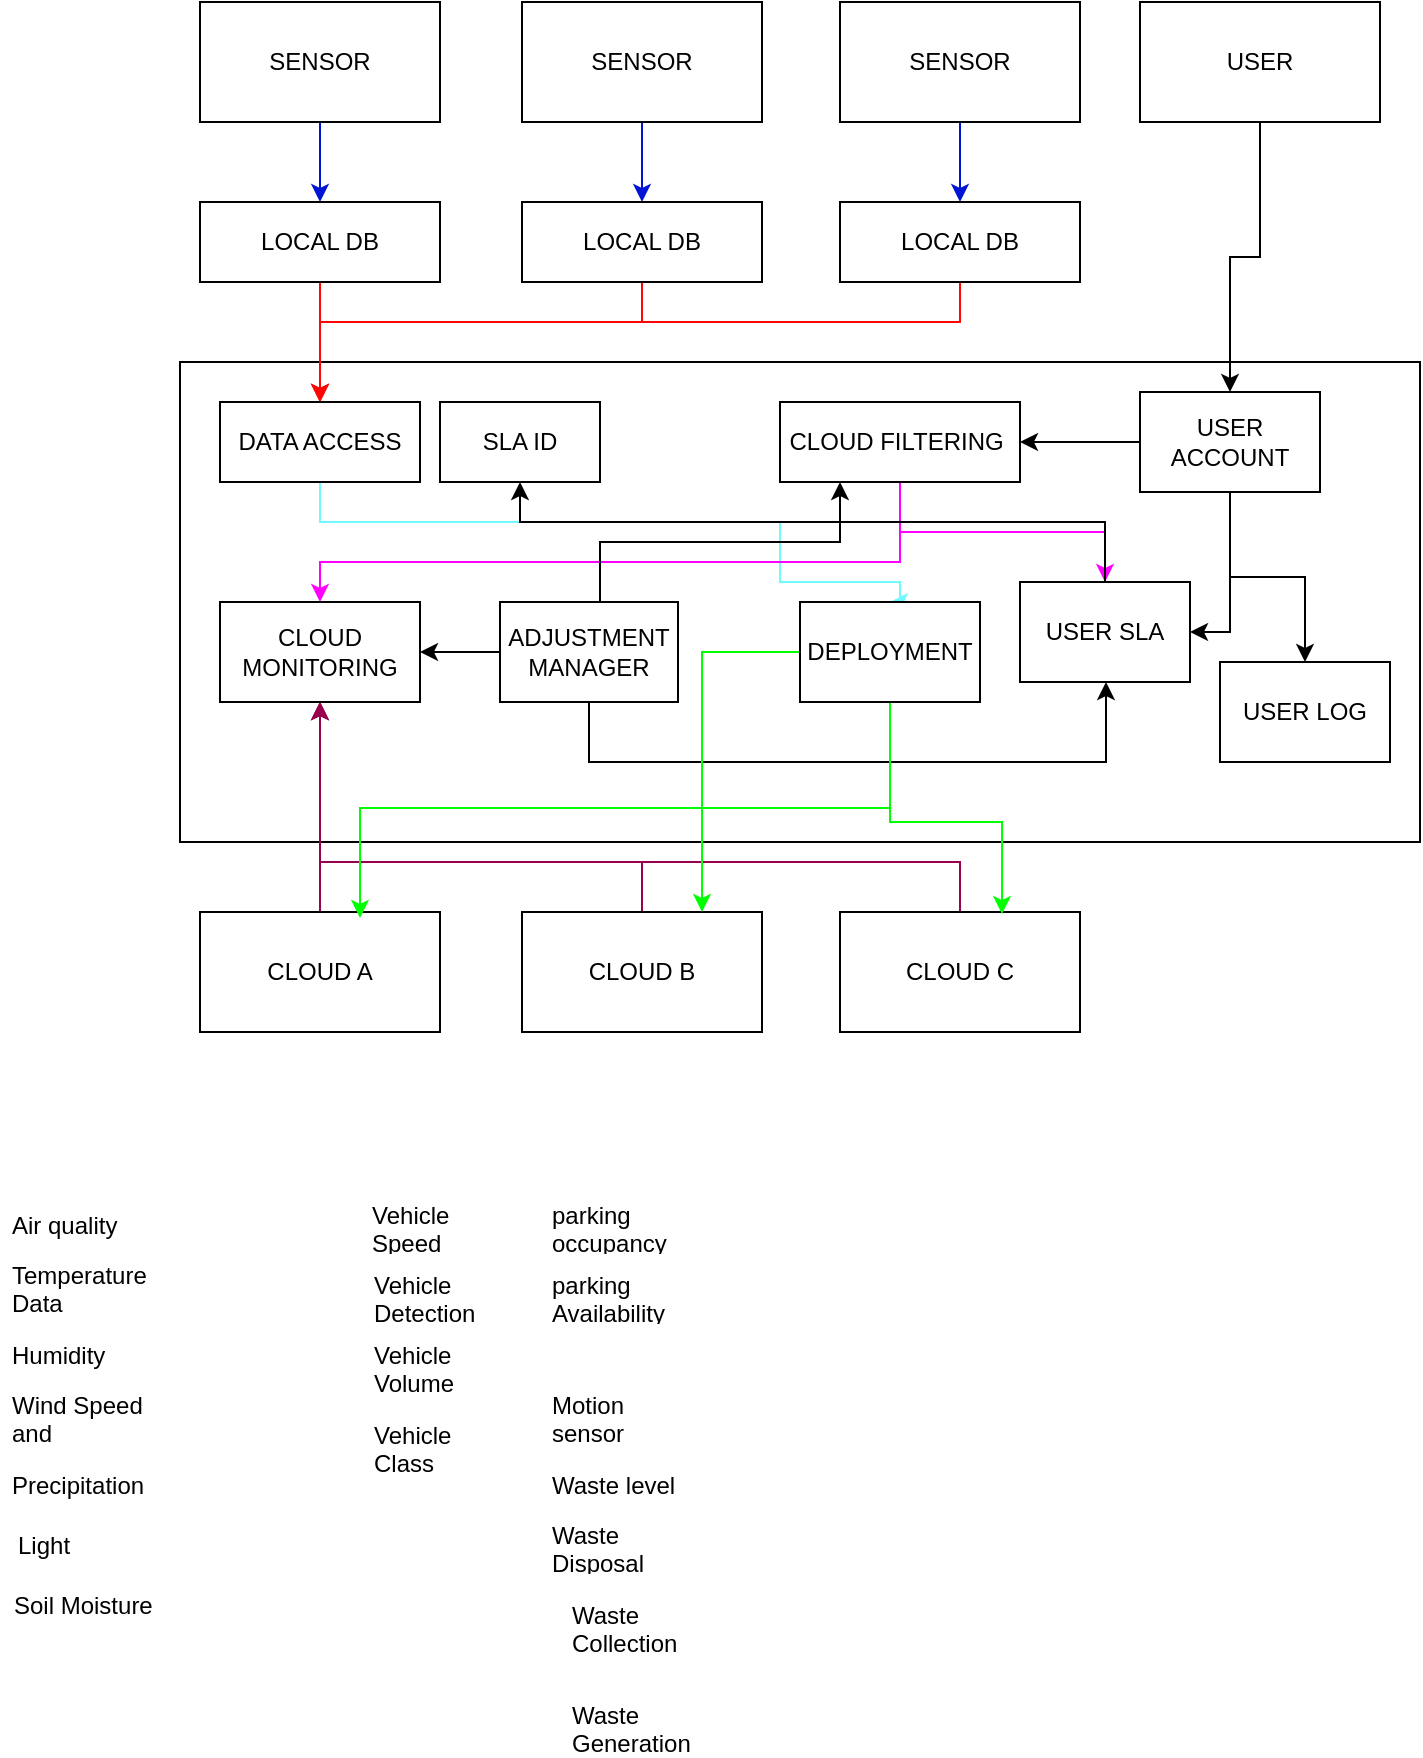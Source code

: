 <mxfile version="20.8.23" type="device"><diagram id="E1vRR33S_cjAngFZCx-z" name="Page-1"><mxGraphModel dx="880" dy="452" grid="1" gridSize="10" guides="1" tooltips="1" connect="1" arrows="1" fold="1" page="1" pageScale="1" pageWidth="850" pageHeight="1100" math="0" shadow="0"><root><mxCell id="0"/><mxCell id="1" parent="0"/><mxCell id="ThoC9IW70LDW3_yU1Qp8-25" value="" style="rounded=0;whiteSpace=wrap;html=1;" parent="1" vertex="1"><mxGeometry x="110" y="200" width="620" height="240" as="geometry"/></mxCell><mxCell id="ThoC9IW70LDW3_yU1Qp8-1" value="Air quality" style="text;strokeColor=none;fillColor=none;align=left;verticalAlign=middle;spacingLeft=4;spacingRight=4;overflow=hidden;points=[[0,0.5],[1,0.5]];portConstraint=eastwest;rotatable=0;whiteSpace=wrap;html=1;" parent="1" vertex="1"><mxGeometry x="20" y="617" width="80" height="30" as="geometry"/></mxCell><mxCell id="ThoC9IW70LDW3_yU1Qp8-2" value="Temperature Data" style="text;strokeColor=none;fillColor=none;align=left;verticalAlign=middle;spacingLeft=4;spacingRight=4;overflow=hidden;points=[[0,0.5],[1,0.5]];portConstraint=eastwest;rotatable=0;whiteSpace=wrap;html=1;" parent="1" vertex="1"><mxGeometry x="20" y="647" width="80" height="30" as="geometry"/></mxCell><mxCell id="ThoC9IW70LDW3_yU1Qp8-3" value="Humidity&amp;nbsp;" style="text;strokeColor=none;fillColor=none;align=left;verticalAlign=middle;spacingLeft=4;spacingRight=4;overflow=hidden;points=[[0,0.5],[1,0.5]];portConstraint=eastwest;rotatable=0;whiteSpace=wrap;html=1;" parent="1" vertex="1"><mxGeometry x="20" y="682" width="80" height="30" as="geometry"/></mxCell><mxCell id="ThoC9IW70LDW3_yU1Qp8-4" value="Wind Speed and Direction" style="text;strokeColor=none;fillColor=none;align=left;verticalAlign=middle;spacingLeft=4;spacingRight=4;overflow=hidden;points=[[0,0.5],[1,0.5]];portConstraint=eastwest;rotatable=0;whiteSpace=wrap;html=1;" parent="1" vertex="1"><mxGeometry x="20" y="712" width="80" height="30" as="geometry"/></mxCell><mxCell id="ThoC9IW70LDW3_yU1Qp8-5" value="Precipitation" style="text;strokeColor=none;fillColor=none;align=left;verticalAlign=middle;spacingLeft=4;spacingRight=4;overflow=hidden;points=[[0,0.5],[1,0.5]];portConstraint=eastwest;rotatable=0;whiteSpace=wrap;html=1;" parent="1" vertex="1"><mxGeometry x="20" y="747" width="80" height="30" as="geometry"/></mxCell><mxCell id="ThoC9IW70LDW3_yU1Qp8-6" value="Light" style="text;strokeColor=none;fillColor=none;align=left;verticalAlign=middle;spacingLeft=4;spacingRight=4;overflow=hidden;points=[[0,0.5],[1,0.5]];portConstraint=eastwest;rotatable=0;whiteSpace=wrap;html=1;" parent="1" vertex="1"><mxGeometry x="23" y="777" width="80" height="30" as="geometry"/></mxCell><mxCell id="ThoC9IW70LDW3_yU1Qp8-7" value="Soil Moisture" style="text;strokeColor=none;fillColor=none;align=left;verticalAlign=middle;spacingLeft=4;spacingRight=4;overflow=hidden;points=[[0,0.5],[1,0.5]];portConstraint=eastwest;rotatable=0;whiteSpace=wrap;html=1;" parent="1" vertex="1"><mxGeometry x="21" y="807" width="80" height="30" as="geometry"/></mxCell><mxCell id="ThoC9IW70LDW3_yU1Qp8-8" value="Vehicle Speed" style="text;strokeColor=none;fillColor=none;align=left;verticalAlign=middle;spacingLeft=4;spacingRight=4;overflow=hidden;points=[[0,0.5],[1,0.5]];portConstraint=eastwest;rotatable=0;whiteSpace=wrap;html=1;" parent="1" vertex="1"><mxGeometry x="200" y="617" width="80" height="30" as="geometry"/></mxCell><mxCell id="ThoC9IW70LDW3_yU1Qp8-9" value="Vehicle Detection" style="text;strokeColor=none;fillColor=none;align=left;verticalAlign=middle;spacingLeft=4;spacingRight=4;overflow=hidden;points=[[0,0.5],[1,0.5]];portConstraint=eastwest;rotatable=0;whiteSpace=wrap;html=1;" parent="1" vertex="1"><mxGeometry x="201" y="652" width="80" height="30" as="geometry"/></mxCell><mxCell id="ThoC9IW70LDW3_yU1Qp8-10" value="Vehicle Volume" style="text;strokeColor=none;fillColor=none;align=left;verticalAlign=middle;spacingLeft=4;spacingRight=4;overflow=hidden;points=[[0,0.5],[1,0.5]];portConstraint=eastwest;rotatable=0;whiteSpace=wrap;html=1;" parent="1" vertex="1"><mxGeometry x="201" y="687" width="80" height="30" as="geometry"/></mxCell><mxCell id="ThoC9IW70LDW3_yU1Qp8-11" value="Vehicle Class" style="text;strokeColor=none;fillColor=none;align=left;verticalAlign=middle;spacingLeft=4;spacingRight=4;overflow=hidden;points=[[0,0.5],[1,0.5]];portConstraint=eastwest;rotatable=0;whiteSpace=wrap;html=1;" parent="1" vertex="1"><mxGeometry x="201" y="727" width="80" height="30" as="geometry"/></mxCell><mxCell id="ThoC9IW70LDW3_yU1Qp8-12" value="parking occupancy" style="text;strokeColor=none;fillColor=none;align=left;verticalAlign=middle;spacingLeft=4;spacingRight=4;overflow=hidden;points=[[0,0.5],[1,0.5]];portConstraint=eastwest;rotatable=0;whiteSpace=wrap;html=1;" parent="1" vertex="1"><mxGeometry x="290" y="617" width="80" height="30" as="geometry"/></mxCell><mxCell id="ThoC9IW70LDW3_yU1Qp8-13" value="parking Availability" style="text;strokeColor=none;fillColor=none;align=left;verticalAlign=middle;spacingLeft=4;spacingRight=4;overflow=hidden;points=[[0,0.5],[1,0.5]];portConstraint=eastwest;rotatable=0;whiteSpace=wrap;html=1;" parent="1" vertex="1"><mxGeometry x="290" y="652" width="80" height="30" as="geometry"/></mxCell><mxCell id="ThoC9IW70LDW3_yU1Qp8-14" value="Motion sensor" style="text;strokeColor=none;fillColor=none;align=left;verticalAlign=middle;spacingLeft=4;spacingRight=4;overflow=hidden;points=[[0,0.5],[1,0.5]];portConstraint=eastwest;rotatable=0;whiteSpace=wrap;html=1;" parent="1" vertex="1"><mxGeometry x="290" y="712" width="80" height="30" as="geometry"/></mxCell><mxCell id="ThoC9IW70LDW3_yU1Qp8-15" value="Waste level" style="text;strokeColor=none;fillColor=none;align=left;verticalAlign=middle;spacingLeft=4;spacingRight=4;overflow=hidden;points=[[0,0.5],[1,0.5]];portConstraint=eastwest;rotatable=0;whiteSpace=wrap;html=1;" parent="1" vertex="1"><mxGeometry x="290" y="747" width="80" height="30" as="geometry"/></mxCell><mxCell id="ThoC9IW70LDW3_yU1Qp8-16" value="Waste Disposal" style="text;strokeColor=none;fillColor=none;align=left;verticalAlign=middle;spacingLeft=4;spacingRight=4;overflow=hidden;points=[[0,0.5],[1,0.5]];portConstraint=eastwest;rotatable=0;whiteSpace=wrap;html=1;" parent="1" vertex="1"><mxGeometry x="290" y="777" width="80" height="30" as="geometry"/></mxCell><mxCell id="ThoC9IW70LDW3_yU1Qp8-17" value="Waste Collection" style="text;strokeColor=none;fillColor=none;align=left;verticalAlign=middle;spacingLeft=4;spacingRight=4;overflow=hidden;points=[[0,0.5],[1,0.5]];portConstraint=eastwest;rotatable=0;whiteSpace=wrap;html=1;" parent="1" vertex="1"><mxGeometry x="300" y="817" width="80" height="30" as="geometry"/></mxCell><mxCell id="ThoC9IW70LDW3_yU1Qp8-18" value="Waste Generation" style="text;strokeColor=none;fillColor=none;align=left;verticalAlign=middle;spacingLeft=4;spacingRight=4;overflow=hidden;points=[[0,0.5],[1,0.5]];portConstraint=eastwest;rotatable=0;whiteSpace=wrap;html=1;" parent="1" vertex="1"><mxGeometry x="300" y="867" width="80" height="30" as="geometry"/></mxCell><mxCell id="ThoC9IW70LDW3_yU1Qp8-37" style="edgeStyle=orthogonalEdgeStyle;rounded=0;orthogonalLoop=1;jettySize=auto;html=1;entryX=0.5;entryY=0;entryDx=0;entryDy=0;strokeColor=#0015D4;" parent="1" source="ThoC9IW70LDW3_yU1Qp8-19" target="ThoC9IW70LDW3_yU1Qp8-26" edge="1"><mxGeometry relative="1" as="geometry"/></mxCell><mxCell id="ThoC9IW70LDW3_yU1Qp8-19" value="SENSOR" style="rounded=0;whiteSpace=wrap;html=1;" parent="1" vertex="1"><mxGeometry x="120" y="20" width="120" height="60" as="geometry"/></mxCell><mxCell id="ThoC9IW70LDW3_yU1Qp8-38" style="edgeStyle=orthogonalEdgeStyle;rounded=0;orthogonalLoop=1;jettySize=auto;html=1;entryX=0.5;entryY=0;entryDx=0;entryDy=0;strokeColor=#0015D4;" parent="1" source="ThoC9IW70LDW3_yU1Qp8-20" target="ThoC9IW70LDW3_yU1Qp8-27" edge="1"><mxGeometry relative="1" as="geometry"/></mxCell><mxCell id="ThoC9IW70LDW3_yU1Qp8-20" value="SENSOR" style="rounded=0;whiteSpace=wrap;html=1;" parent="1" vertex="1"><mxGeometry x="281" y="20" width="120" height="60" as="geometry"/></mxCell><mxCell id="ThoC9IW70LDW3_yU1Qp8-39" style="edgeStyle=orthogonalEdgeStyle;rounded=0;orthogonalLoop=1;jettySize=auto;html=1;strokeColor=#0015D4;" parent="1" source="ThoC9IW70LDW3_yU1Qp8-21" target="ThoC9IW70LDW3_yU1Qp8-28" edge="1"><mxGeometry relative="1" as="geometry"/></mxCell><mxCell id="ThoC9IW70LDW3_yU1Qp8-21" value="SENSOR" style="rounded=0;whiteSpace=wrap;html=1;" parent="1" vertex="1"><mxGeometry x="440" y="20" width="120" height="60" as="geometry"/></mxCell><mxCell id="ThoC9IW70LDW3_yU1Qp8-41" style="edgeStyle=orthogonalEdgeStyle;rounded=0;orthogonalLoop=1;jettySize=auto;html=1;entryX=0.5;entryY=1;entryDx=0;entryDy=0;strokeColor=#99004D;" parent="1" source="ThoC9IW70LDW3_yU1Qp8-22" target="ThoC9IW70LDW3_yU1Qp8-40" edge="1"><mxGeometry relative="1" as="geometry"/></mxCell><mxCell id="ThoC9IW70LDW3_yU1Qp8-22" value="CLOUD A" style="rounded=0;whiteSpace=wrap;html=1;" parent="1" vertex="1"><mxGeometry x="120" y="475" width="120" height="60" as="geometry"/></mxCell><mxCell id="ThoC9IW70LDW3_yU1Qp8-42" style="edgeStyle=orthogonalEdgeStyle;rounded=0;orthogonalLoop=1;jettySize=auto;html=1;strokeColor=#99004D;" parent="1" source="ThoC9IW70LDW3_yU1Qp8-23" target="ThoC9IW70LDW3_yU1Qp8-40" edge="1"><mxGeometry relative="1" as="geometry"><Array as="points"><mxPoint x="341" y="450"/><mxPoint x="180" y="450"/></Array></mxGeometry></mxCell><mxCell id="ThoC9IW70LDW3_yU1Qp8-23" value="CLOUD B" style="rounded=0;whiteSpace=wrap;html=1;" parent="1" vertex="1"><mxGeometry x="281" y="475" width="120" height="60" as="geometry"/></mxCell><mxCell id="ThoC9IW70LDW3_yU1Qp8-43" style="edgeStyle=orthogonalEdgeStyle;rounded=0;orthogonalLoop=1;jettySize=auto;html=1;strokeColor=#99004D;" parent="1" source="ThoC9IW70LDW3_yU1Qp8-24" target="ThoC9IW70LDW3_yU1Qp8-40" edge="1"><mxGeometry relative="1" as="geometry"><Array as="points"><mxPoint x="500" y="450"/><mxPoint x="180" y="450"/></Array></mxGeometry></mxCell><mxCell id="ThoC9IW70LDW3_yU1Qp8-24" value="CLOUD C" style="rounded=0;whiteSpace=wrap;html=1;" parent="1" vertex="1"><mxGeometry x="440" y="475" width="120" height="60" as="geometry"/></mxCell><mxCell id="ThoC9IW70LDW3_yU1Qp8-34" style="edgeStyle=orthogonalEdgeStyle;rounded=0;orthogonalLoop=1;jettySize=auto;html=1;entryX=0.5;entryY=0;entryDx=0;entryDy=0;strokeColor=#FF0505;" parent="1" source="ThoC9IW70LDW3_yU1Qp8-26" target="ThoC9IW70LDW3_yU1Qp8-29" edge="1"><mxGeometry relative="1" as="geometry"/></mxCell><mxCell id="ThoC9IW70LDW3_yU1Qp8-26" value="LOCAL DB" style="rounded=0;whiteSpace=wrap;html=1;" parent="1" vertex="1"><mxGeometry x="120" y="120" width="120" height="40" as="geometry"/></mxCell><mxCell id="ThoC9IW70LDW3_yU1Qp8-35" style="edgeStyle=orthogonalEdgeStyle;rounded=0;orthogonalLoop=1;jettySize=auto;html=1;strokeColor=#FF0505;" parent="1" source="ThoC9IW70LDW3_yU1Qp8-27" edge="1"><mxGeometry relative="1" as="geometry"><mxPoint x="180" y="220" as="targetPoint"/><Array as="points"><mxPoint x="341" y="180"/><mxPoint x="180" y="180"/></Array></mxGeometry></mxCell><mxCell id="ThoC9IW70LDW3_yU1Qp8-27" value="LOCAL DB" style="rounded=0;whiteSpace=wrap;html=1;" parent="1" vertex="1"><mxGeometry x="281" y="120" width="120" height="40" as="geometry"/></mxCell><mxCell id="ThoC9IW70LDW3_yU1Qp8-36" style="edgeStyle=orthogonalEdgeStyle;rounded=0;orthogonalLoop=1;jettySize=auto;html=1;strokeColor=#FF0505;" parent="1" source="ThoC9IW70LDW3_yU1Qp8-28" target="ThoC9IW70LDW3_yU1Qp8-29" edge="1"><mxGeometry relative="1" as="geometry"><Array as="points"><mxPoint x="500" y="180"/><mxPoint x="180" y="180"/></Array></mxGeometry></mxCell><mxCell id="ThoC9IW70LDW3_yU1Qp8-28" value="LOCAL DB" style="rounded=0;whiteSpace=wrap;html=1;" parent="1" vertex="1"><mxGeometry x="440" y="120" width="120" height="40" as="geometry"/></mxCell><mxCell id="ThoC9IW70LDW3_yU1Qp8-52" style="edgeStyle=orthogonalEdgeStyle;rounded=0;orthogonalLoop=1;jettySize=auto;html=1;entryX=0.5;entryY=0;entryDx=0;entryDy=0;strokeColor=#6EFAFF;" parent="1" source="ThoC9IW70LDW3_yU1Qp8-29" target="ThoC9IW70LDW3_yU1Qp8-51" edge="1"><mxGeometry relative="1" as="geometry"><Array as="points"><mxPoint x="180" y="280"/><mxPoint x="410" y="280"/><mxPoint x="410" y="310"/><mxPoint x="470" y="310"/><mxPoint x="470" y="320"/></Array></mxGeometry></mxCell><mxCell id="ThoC9IW70LDW3_yU1Qp8-29" value="DATA ACCESS" style="rounded=0;whiteSpace=wrap;html=1;" parent="1" vertex="1"><mxGeometry x="130" y="220" width="100" height="40" as="geometry"/></mxCell><mxCell id="ThoC9IW70LDW3_yU1Qp8-30" value="SLA ID" style="rounded=0;whiteSpace=wrap;html=1;" parent="1" vertex="1"><mxGeometry x="240" y="220" width="80" height="40" as="geometry"/></mxCell><mxCell id="ThoC9IW70LDW3_yU1Qp8-44" style="edgeStyle=orthogonalEdgeStyle;rounded=0;orthogonalLoop=1;jettySize=auto;html=1;strokeColor=#FF00FF;" parent="1" source="ThoC9IW70LDW3_yU1Qp8-31" target="ThoC9IW70LDW3_yU1Qp8-40" edge="1"><mxGeometry relative="1" as="geometry"><Array as="points"><mxPoint x="470" y="300"/><mxPoint x="180" y="300"/></Array></mxGeometry></mxCell><mxCell id="ThoC9IW70LDW3_yU1Qp8-46" style="edgeStyle=orthogonalEdgeStyle;rounded=0;orthogonalLoop=1;jettySize=auto;html=1;strokeColor=#FF00FF;" parent="1" source="ThoC9IW70LDW3_yU1Qp8-31" target="ThoC9IW70LDW3_yU1Qp8-45" edge="1"><mxGeometry relative="1" as="geometry"/></mxCell><mxCell id="ThoC9IW70LDW3_yU1Qp8-31" value="CLOUD FILTERING&amp;nbsp;" style="rounded=0;whiteSpace=wrap;html=1;" parent="1" vertex="1"><mxGeometry x="410" y="220" width="120" height="40" as="geometry"/></mxCell><mxCell id="ThoC9IW70LDW3_yU1Qp8-40" value="CLOUD MONITORING" style="rounded=0;whiteSpace=wrap;html=1;" parent="1" vertex="1"><mxGeometry x="130" y="320" width="100" height="50" as="geometry"/></mxCell><mxCell id="g56Iq-iNXROQGn5ehY4j-5" style="edgeStyle=orthogonalEdgeStyle;rounded=0;orthogonalLoop=1;jettySize=auto;html=1;" edge="1" parent="1" source="ThoC9IW70LDW3_yU1Qp8-45"><mxGeometry relative="1" as="geometry"><mxPoint x="280" y="260" as="targetPoint"/><Array as="points"><mxPoint x="573" y="280"/><mxPoint x="280" y="280"/><mxPoint x="280" y="260"/></Array></mxGeometry></mxCell><mxCell id="ThoC9IW70LDW3_yU1Qp8-45" value="USER SLA" style="rounded=0;whiteSpace=wrap;html=1;" parent="1" vertex="1"><mxGeometry x="530" y="310" width="85" height="50" as="geometry"/></mxCell><mxCell id="ThoC9IW70LDW3_yU1Qp8-48" style="edgeStyle=orthogonalEdgeStyle;rounded=0;orthogonalLoop=1;jettySize=auto;html=1;entryX=1;entryY=0.5;entryDx=0;entryDy=0;" parent="1" source="ThoC9IW70LDW3_yU1Qp8-47" target="ThoC9IW70LDW3_yU1Qp8-40" edge="1"><mxGeometry relative="1" as="geometry"/></mxCell><mxCell id="ThoC9IW70LDW3_yU1Qp8-49" style="edgeStyle=orthogonalEdgeStyle;rounded=0;orthogonalLoop=1;jettySize=auto;html=1;" parent="1" source="ThoC9IW70LDW3_yU1Qp8-47" edge="1"><mxGeometry relative="1" as="geometry"><mxPoint x="440" y="260" as="targetPoint"/><Array as="points"><mxPoint x="320" y="290"/><mxPoint x="440" y="290"/></Array></mxGeometry></mxCell><mxCell id="ThoC9IW70LDW3_yU1Qp8-56" style="edgeStyle=orthogonalEdgeStyle;rounded=0;orthogonalLoop=1;jettySize=auto;html=1;" parent="1" source="ThoC9IW70LDW3_yU1Qp8-47" target="ThoC9IW70LDW3_yU1Qp8-45" edge="1"><mxGeometry relative="1" as="geometry"><Array as="points"><mxPoint x="315" y="400"/><mxPoint x="573" y="400"/></Array></mxGeometry></mxCell><mxCell id="ThoC9IW70LDW3_yU1Qp8-47" value="ADJUSTMENT MANAGER" style="rounded=0;whiteSpace=wrap;html=1;" parent="1" vertex="1"><mxGeometry x="270" y="320" width="89" height="50" as="geometry"/></mxCell><mxCell id="ThoC9IW70LDW3_yU1Qp8-53" style="edgeStyle=orthogonalEdgeStyle;rounded=0;orthogonalLoop=1;jettySize=auto;html=1;strokeColor=#00FF00;" parent="1" edge="1"><mxGeometry relative="1" as="geometry"><mxPoint x="465" y="373" as="sourcePoint"/><mxPoint x="200" y="478" as="targetPoint"/><Array as="points"><mxPoint x="465" y="423"/><mxPoint x="200" y="423"/></Array></mxGeometry></mxCell><mxCell id="ThoC9IW70LDW3_yU1Qp8-54" style="edgeStyle=orthogonalEdgeStyle;rounded=0;orthogonalLoop=1;jettySize=auto;html=1;entryX=0.75;entryY=0;entryDx=0;entryDy=0;strokeColor=#00FF00;" parent="1" source="ThoC9IW70LDW3_yU1Qp8-51" target="ThoC9IW70LDW3_yU1Qp8-23" edge="1"><mxGeometry relative="1" as="geometry"><Array as="points"><mxPoint x="371" y="345"/></Array></mxGeometry></mxCell><mxCell id="ThoC9IW70LDW3_yU1Qp8-55" style="edgeStyle=orthogonalEdgeStyle;rounded=0;orthogonalLoop=1;jettySize=auto;html=1;entryX=0.675;entryY=0.017;entryDx=0;entryDy=0;entryPerimeter=0;strokeColor=#00FF00;" parent="1" source="ThoC9IW70LDW3_yU1Qp8-51" target="ThoC9IW70LDW3_yU1Qp8-24" edge="1"><mxGeometry relative="1" as="geometry"><Array as="points"><mxPoint x="465" y="430"/><mxPoint x="521" y="430"/></Array></mxGeometry></mxCell><mxCell id="ThoC9IW70LDW3_yU1Qp8-51" value="DEPLOYMENT" style="rounded=0;whiteSpace=wrap;html=1;" parent="1" vertex="1"><mxGeometry x="420" y="320" width="90" height="50" as="geometry"/></mxCell><mxCell id="g56Iq-iNXROQGn5ehY4j-4" style="edgeStyle=orthogonalEdgeStyle;rounded=0;orthogonalLoop=1;jettySize=auto;html=1;entryX=1;entryY=0.5;entryDx=0;entryDy=0;" edge="1" parent="1" source="g56Iq-iNXROQGn5ehY4j-1" target="ThoC9IW70LDW3_yU1Qp8-45"><mxGeometry relative="1" as="geometry"/></mxCell><mxCell id="g56Iq-iNXROQGn5ehY4j-7" style="edgeStyle=orthogonalEdgeStyle;rounded=0;orthogonalLoop=1;jettySize=auto;html=1;" edge="1" parent="1" source="g56Iq-iNXROQGn5ehY4j-1" target="ThoC9IW70LDW3_yU1Qp8-31"><mxGeometry relative="1" as="geometry"/></mxCell><mxCell id="g56Iq-iNXROQGn5ehY4j-9" style="edgeStyle=orthogonalEdgeStyle;rounded=0;orthogonalLoop=1;jettySize=auto;html=1;" edge="1" parent="1" source="g56Iq-iNXROQGn5ehY4j-1" target="g56Iq-iNXROQGn5ehY4j-8"><mxGeometry relative="1" as="geometry"/></mxCell><mxCell id="g56Iq-iNXROQGn5ehY4j-1" value="USER ACCOUNT" style="rounded=0;whiteSpace=wrap;html=1;" vertex="1" parent="1"><mxGeometry x="590" y="215" width="90" height="50" as="geometry"/></mxCell><mxCell id="g56Iq-iNXROQGn5ehY4j-3" style="edgeStyle=orthogonalEdgeStyle;rounded=0;orthogonalLoop=1;jettySize=auto;html=1;" edge="1" parent="1" source="g56Iq-iNXROQGn5ehY4j-2" target="g56Iq-iNXROQGn5ehY4j-1"><mxGeometry relative="1" as="geometry"/></mxCell><mxCell id="g56Iq-iNXROQGn5ehY4j-2" value="USER" style="rounded=0;whiteSpace=wrap;html=1;" vertex="1" parent="1"><mxGeometry x="590" y="20" width="120" height="60" as="geometry"/></mxCell><mxCell id="g56Iq-iNXROQGn5ehY4j-8" value="USER LOG" style="rounded=0;whiteSpace=wrap;html=1;" vertex="1" parent="1"><mxGeometry x="630" y="350" width="85" height="50" as="geometry"/></mxCell></root></mxGraphModel></diagram></mxfile>